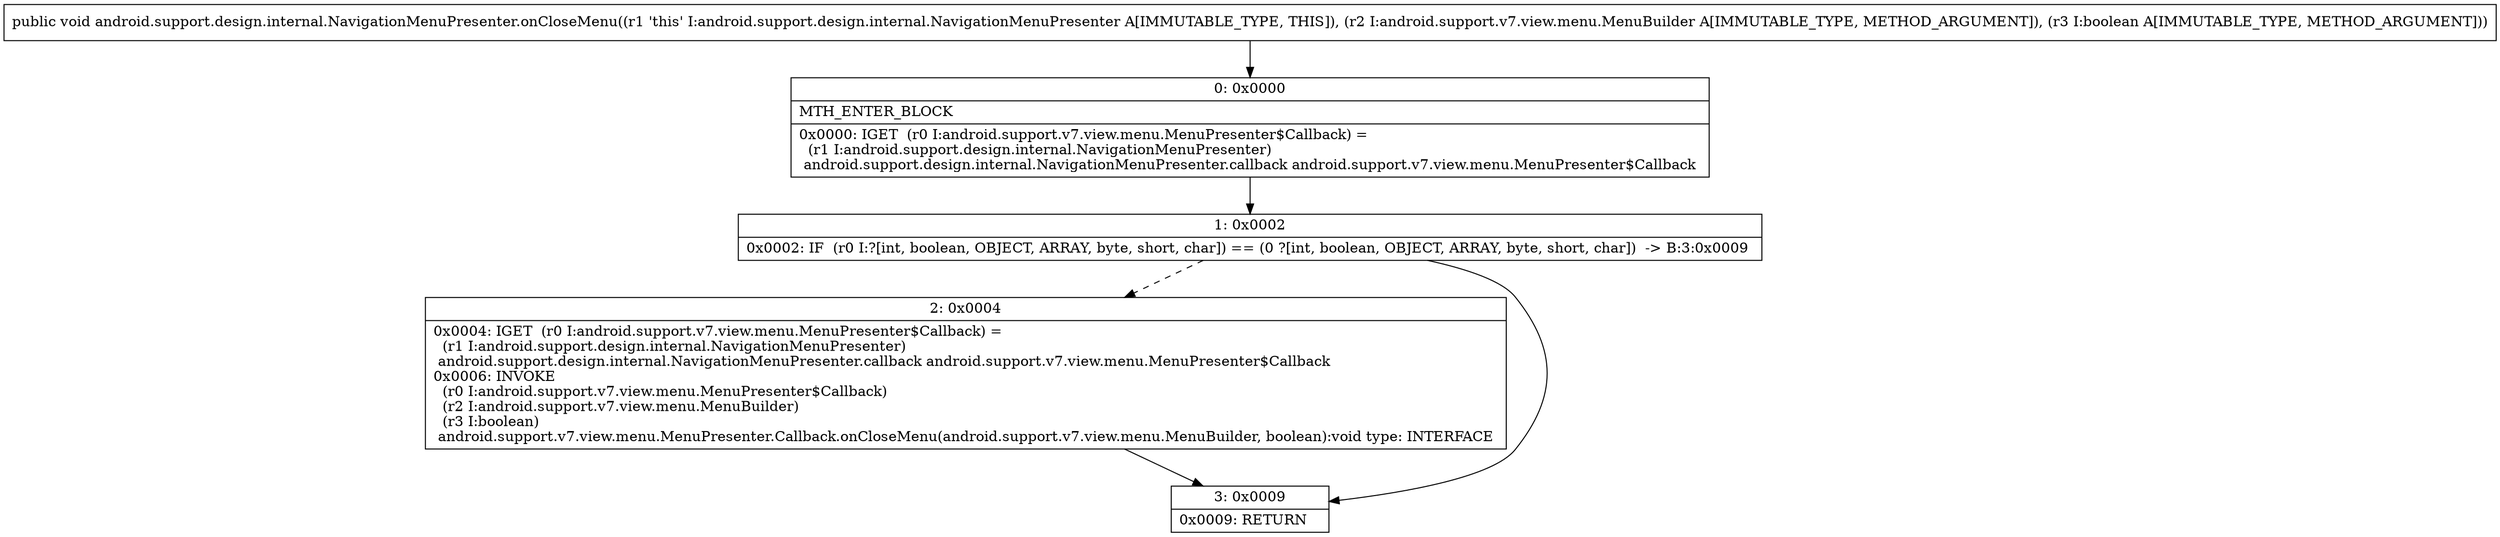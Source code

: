 digraph "CFG forandroid.support.design.internal.NavigationMenuPresenter.onCloseMenu(Landroid\/support\/v7\/view\/menu\/MenuBuilder;Z)V" {
Node_0 [shape=record,label="{0\:\ 0x0000|MTH_ENTER_BLOCK\l|0x0000: IGET  (r0 I:android.support.v7.view.menu.MenuPresenter$Callback) = \l  (r1 I:android.support.design.internal.NavigationMenuPresenter)\l android.support.design.internal.NavigationMenuPresenter.callback android.support.v7.view.menu.MenuPresenter$Callback \l}"];
Node_1 [shape=record,label="{1\:\ 0x0002|0x0002: IF  (r0 I:?[int, boolean, OBJECT, ARRAY, byte, short, char]) == (0 ?[int, boolean, OBJECT, ARRAY, byte, short, char])  \-\> B:3:0x0009 \l}"];
Node_2 [shape=record,label="{2\:\ 0x0004|0x0004: IGET  (r0 I:android.support.v7.view.menu.MenuPresenter$Callback) = \l  (r1 I:android.support.design.internal.NavigationMenuPresenter)\l android.support.design.internal.NavigationMenuPresenter.callback android.support.v7.view.menu.MenuPresenter$Callback \l0x0006: INVOKE  \l  (r0 I:android.support.v7.view.menu.MenuPresenter$Callback)\l  (r2 I:android.support.v7.view.menu.MenuBuilder)\l  (r3 I:boolean)\l android.support.v7.view.menu.MenuPresenter.Callback.onCloseMenu(android.support.v7.view.menu.MenuBuilder, boolean):void type: INTERFACE \l}"];
Node_3 [shape=record,label="{3\:\ 0x0009|0x0009: RETURN   \l}"];
MethodNode[shape=record,label="{public void android.support.design.internal.NavigationMenuPresenter.onCloseMenu((r1 'this' I:android.support.design.internal.NavigationMenuPresenter A[IMMUTABLE_TYPE, THIS]), (r2 I:android.support.v7.view.menu.MenuBuilder A[IMMUTABLE_TYPE, METHOD_ARGUMENT]), (r3 I:boolean A[IMMUTABLE_TYPE, METHOD_ARGUMENT])) }"];
MethodNode -> Node_0;
Node_0 -> Node_1;
Node_1 -> Node_2[style=dashed];
Node_1 -> Node_3;
Node_2 -> Node_3;
}

